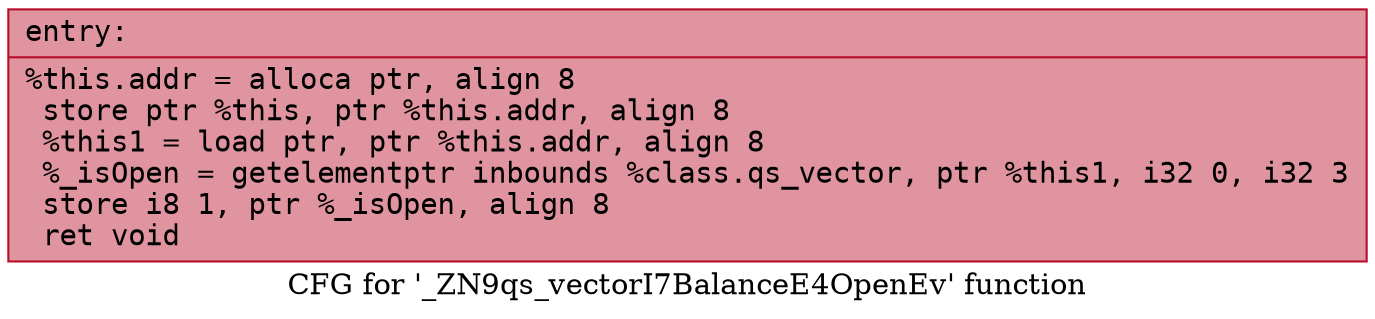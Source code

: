 digraph "CFG for '_ZN9qs_vectorI7BalanceE4OpenEv' function" {
	label="CFG for '_ZN9qs_vectorI7BalanceE4OpenEv' function";

	Node0x556c3c796b70 [shape=record,color="#b70d28ff", style=filled, fillcolor="#b70d2870" fontname="Courier",label="{entry:\l|  %this.addr = alloca ptr, align 8\l  store ptr %this, ptr %this.addr, align 8\l  %this1 = load ptr, ptr %this.addr, align 8\l  %_isOpen = getelementptr inbounds %class.qs_vector, ptr %this1, i32 0, i32 3\l  store i8 1, ptr %_isOpen, align 8\l  ret void\l}"];
}
